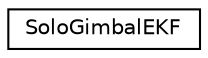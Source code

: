 digraph "Graphical Class Hierarchy"
{
 // INTERACTIVE_SVG=YES
  edge [fontname="Helvetica",fontsize="10",labelfontname="Helvetica",labelfontsize="10"];
  node [fontname="Helvetica",fontsize="10",shape=record];
  rankdir="LR";
  Node1 [label="SoloGimbalEKF",height=0.2,width=0.4,color="black", fillcolor="white", style="filled",URL="$classSoloGimbalEKF.html"];
}
